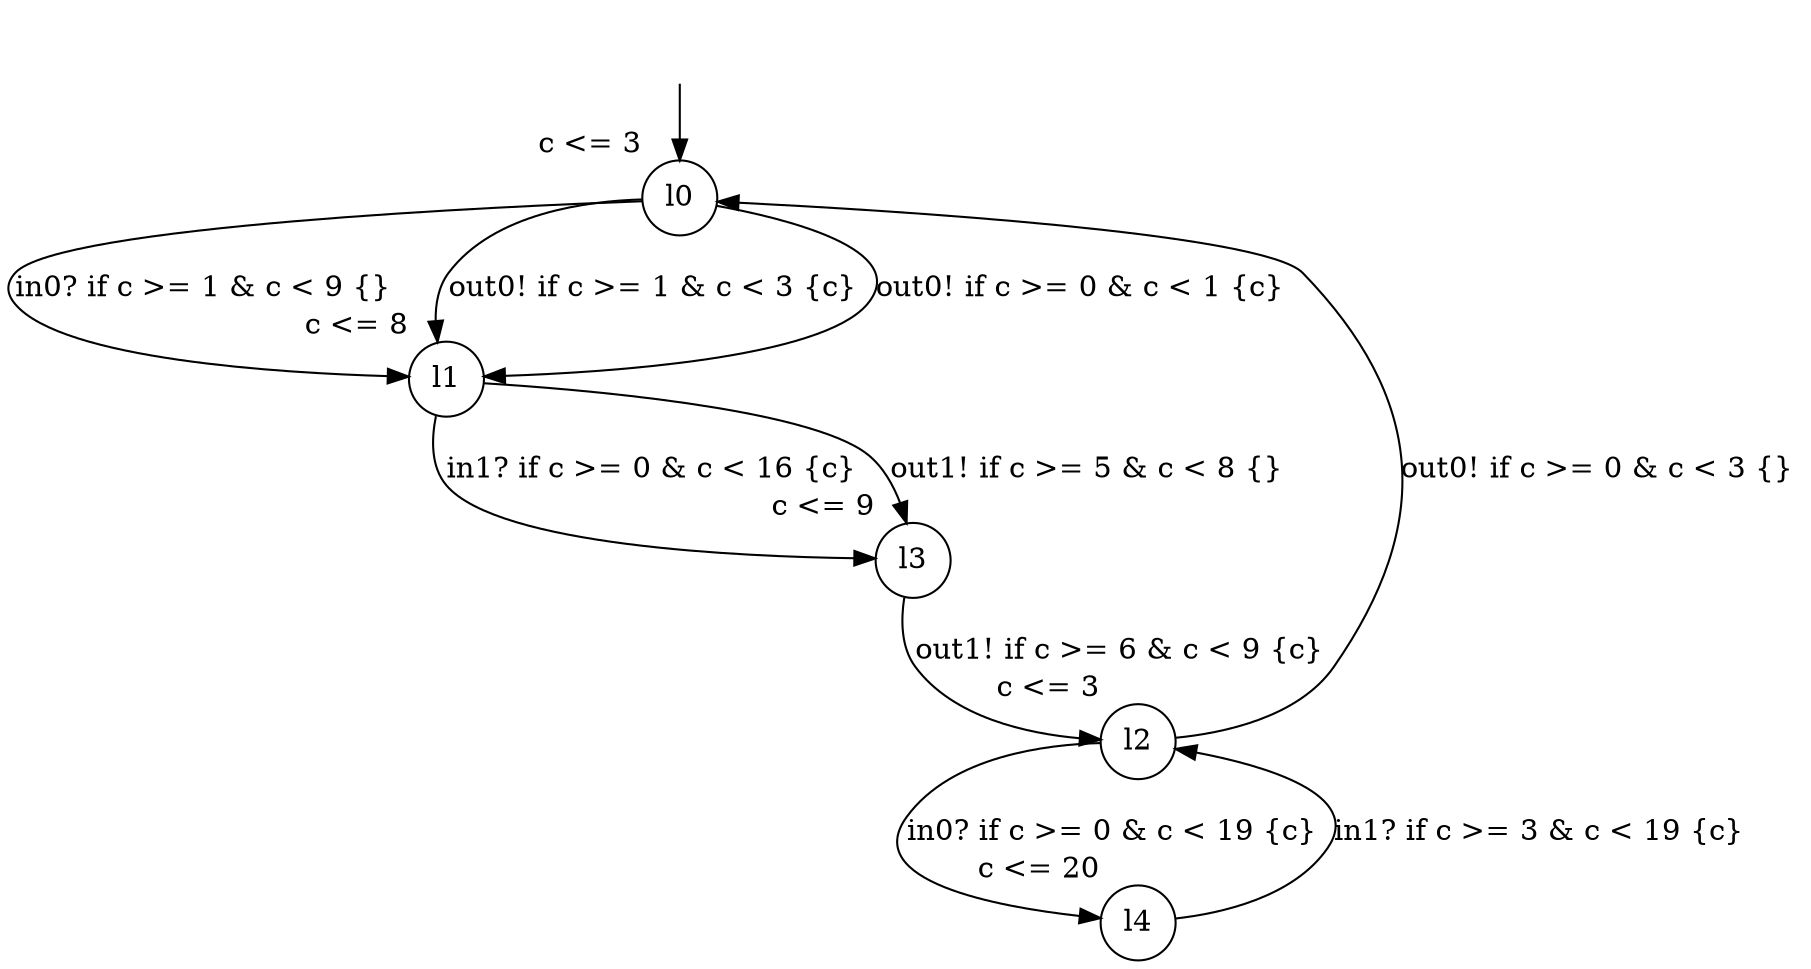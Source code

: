digraph g {
__start0 [label="" shape="none"];
l0 [shape="circle" margin=0 label="l0", xlabel="c <= 3"];
l1 [shape="circle" margin=0 label="l1", xlabel="c <= 8"];
l2 [shape="circle" margin=0 label="l2", xlabel="c <= 3"];
l3 [shape="circle" margin=0 label="l3", xlabel="c <= 9"];
l4 [shape="circle" margin=0 label="l4", xlabel="c <= 20"];
l0 -> l1 [label="in0? if c >= 1 & c < 9 {} "];
l0 -> l1 [label="out0! if c >= 1 & c < 3 {c} "];
l0 -> l1 [label="out0! if c >= 0 & c < 1 {c} "];
l1 -> l3 [label="in1? if c >= 0 & c < 16 {c} "];
l1 -> l3 [label="out1! if c >= 5 & c < 8 {} "];
l2 -> l0 [label="out0! if c >= 0 & c < 3 {} "];
l2 -> l4 [label="in0? if c >= 0 & c < 19 {c} "];
l3 -> l2 [label="out1! if c >= 6 & c < 9 {c} "];
l4 -> l2 [label="in1? if c >= 3 & c < 19 {c} "];
__start0 -> l0;
}
